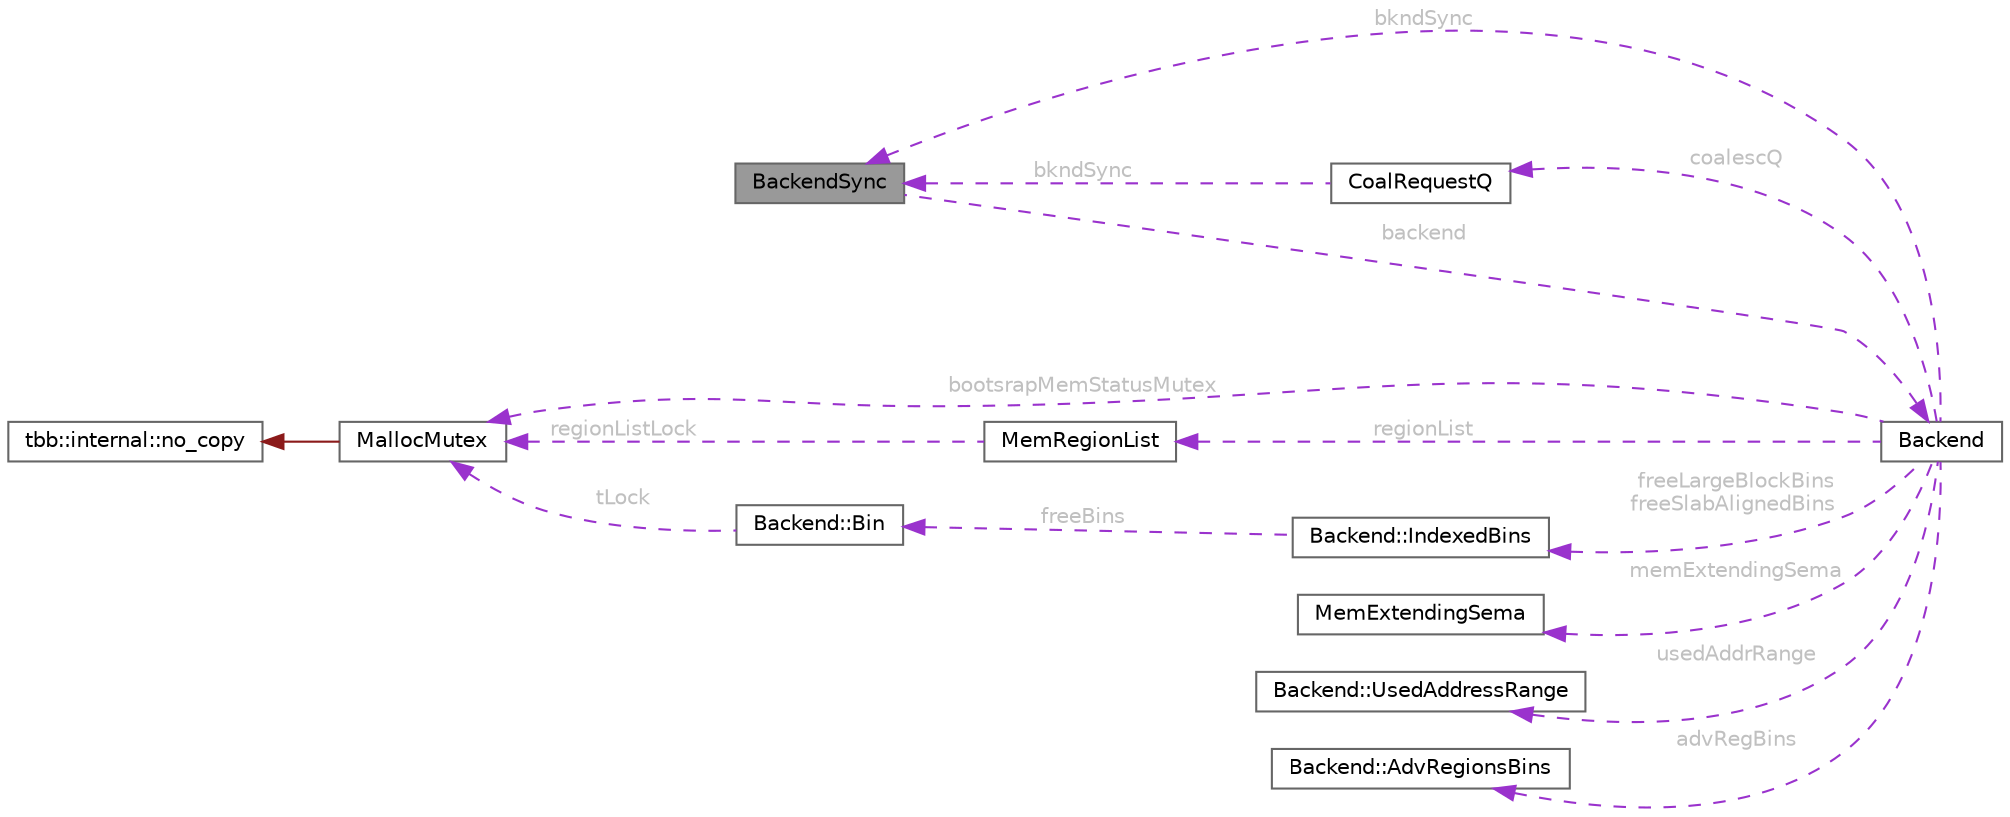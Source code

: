 digraph "BackendSync"
{
 // LATEX_PDF_SIZE
  bgcolor="transparent";
  edge [fontname=Helvetica,fontsize=10,labelfontname=Helvetica,labelfontsize=10];
  node [fontname=Helvetica,fontsize=10,shape=box,height=0.2,width=0.4];
  rankdir="LR";
  Node1 [id="Node000001",label="BackendSync",height=0.2,width=0.4,color="gray40", fillcolor="grey60", style="filled", fontcolor="black",tooltip=" "];
  Node2 -> Node1 [id="edge15_Node000001_Node000002",dir="back",color="darkorchid3",style="dashed",tooltip=" ",label=" backend",fontcolor="grey" ];
  Node2 [id="Node000002",label="Backend",height=0.2,width=0.4,color="gray40", fillcolor="white", style="filled",URL="$class_backend.html",tooltip=" "];
  Node3 -> Node2 [id="edge16_Node000002_Node000003",dir="back",color="darkorchid3",style="dashed",tooltip=" ",label=" regionList",fontcolor="grey" ];
  Node3 [id="Node000003",label="MemRegionList",height=0.2,width=0.4,color="gray40", fillcolor="white", style="filled",URL="$class_mem_region_list.html",tooltip=" "];
  Node4 -> Node3 [id="edge17_Node000003_Node000004",dir="back",color="darkorchid3",style="dashed",tooltip=" ",label=" regionListLock",fontcolor="grey" ];
  Node4 [id="Node000004",label="MallocMutex",height=0.2,width=0.4,color="gray40", fillcolor="white", style="filled",URL="$class_malloc_mutex.html",tooltip="Stripped down version of spin_mutex."];
  Node5 -> Node4 [id="edge18_Node000004_Node000005",dir="back",color="firebrick4",style="solid",tooltip=" "];
  Node5 [id="Node000005",label="tbb::internal::no_copy",height=0.2,width=0.4,color="gray40", fillcolor="white", style="filled",tooltip=" "];
  Node6 -> Node2 [id="edge19_Node000002_Node000006",dir="back",color="darkorchid3",style="dashed",tooltip=" ",label=" coalescQ",fontcolor="grey" ];
  Node6 [id="Node000006",label="CoalRequestQ",height=0.2,width=0.4,color="gray40", fillcolor="white", style="filled",URL="$class_coal_request_q.html",tooltip=" "];
  Node1 -> Node6 [id="edge20_Node000006_Node000001",dir="back",color="darkorchid3",style="dashed",tooltip=" ",label=" bkndSync",fontcolor="grey" ];
  Node1 -> Node2 [id="edge21_Node000002_Node000001",dir="back",color="darkorchid3",style="dashed",tooltip=" ",label=" bkndSync",fontcolor="grey" ];
  Node7 -> Node2 [id="edge22_Node000002_Node000007",dir="back",color="darkorchid3",style="dashed",tooltip=" ",label=" memExtendingSema",fontcolor="grey" ];
  Node7 [id="Node000007",label="MemExtendingSema",height=0.2,width=0.4,color="gray40", fillcolor="white", style="filled",URL="$class_mem_extending_sema.html",tooltip=" "];
  Node8 -> Node2 [id="edge23_Node000002_Node000008",dir="back",color="darkorchid3",style="dashed",tooltip=" ",label=" usedAddrRange",fontcolor="grey" ];
  Node8 [id="Node000008",label="Backend::UsedAddressRange",height=0.2,width=0.4,color="gray40", fillcolor="white", style="filled",URL="$class_backend_1_1_used_address_range.html",tooltip=" "];
  Node4 -> Node2 [id="edge24_Node000002_Node000004",dir="back",color="darkorchid3",style="dashed",tooltip=" ",label=" bootsrapMemStatusMutex",fontcolor="grey" ];
  Node9 -> Node2 [id="edge25_Node000002_Node000009",dir="back",color="darkorchid3",style="dashed",tooltip=" ",label=" advRegBins",fontcolor="grey" ];
  Node9 [id="Node000009",label="Backend::AdvRegionsBins",height=0.2,width=0.4,color="gray40", fillcolor="white", style="filled",URL="$class_backend_1_1_adv_regions_bins.html",tooltip=" "];
  Node10 -> Node2 [id="edge26_Node000002_Node000010",dir="back",color="darkorchid3",style="dashed",tooltip=" ",label=" freeLargeBlockBins\nfreeSlabAlignedBins",fontcolor="grey" ];
  Node10 [id="Node000010",label="Backend::IndexedBins",height=0.2,width=0.4,color="gray40", fillcolor="white", style="filled",URL="$class_backend_1_1_indexed_bins.html",tooltip=" "];
  Node11 -> Node10 [id="edge27_Node000010_Node000011",dir="back",color="darkorchid3",style="dashed",tooltip=" ",label=" freeBins",fontcolor="grey" ];
  Node11 [id="Node000011",label="Backend::Bin",height=0.2,width=0.4,color="gray40", fillcolor="white", style="filled",URL="$struct_backend_1_1_bin.html",tooltip=" "];
  Node4 -> Node11 [id="edge28_Node000011_Node000004",dir="back",color="darkorchid3",style="dashed",tooltip=" ",label=" tLock",fontcolor="grey" ];
}
